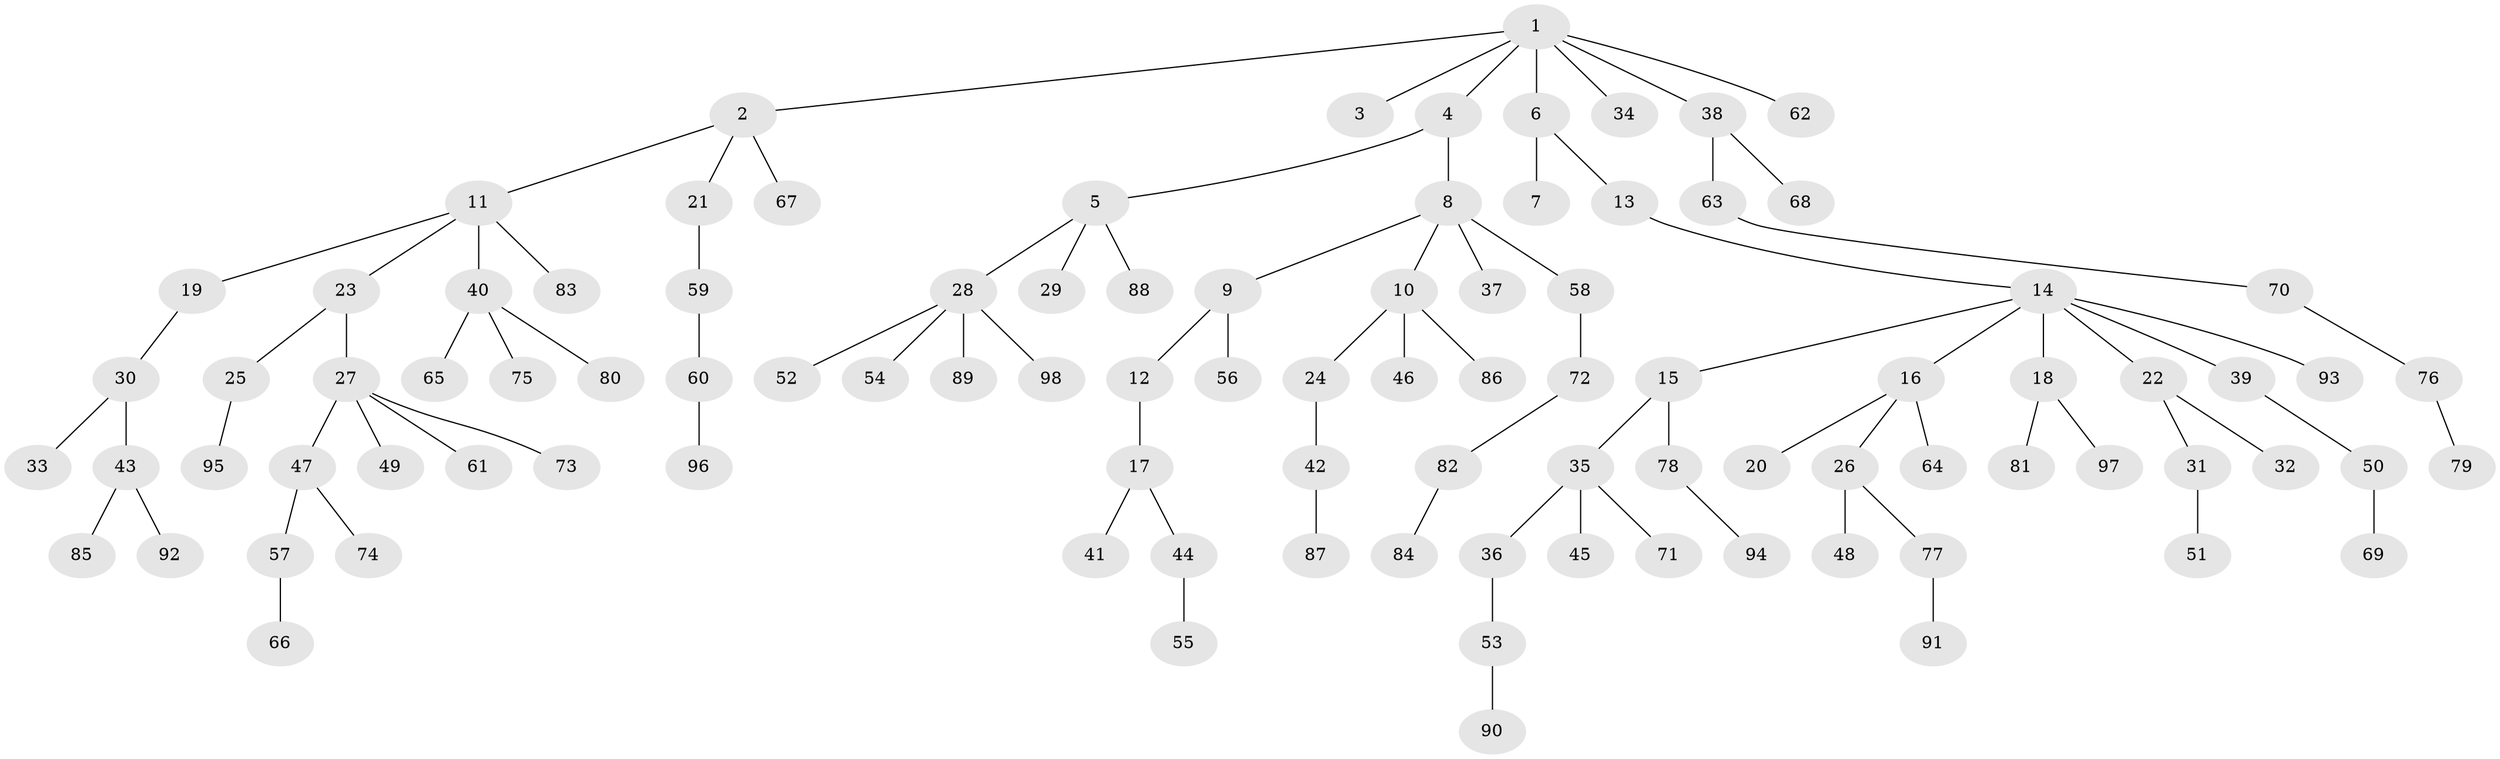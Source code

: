 // Generated by graph-tools (version 1.1) at 2025/50/03/09/25 03:50:23]
// undirected, 98 vertices, 97 edges
graph export_dot {
graph [start="1"]
  node [color=gray90,style=filled];
  1;
  2;
  3;
  4;
  5;
  6;
  7;
  8;
  9;
  10;
  11;
  12;
  13;
  14;
  15;
  16;
  17;
  18;
  19;
  20;
  21;
  22;
  23;
  24;
  25;
  26;
  27;
  28;
  29;
  30;
  31;
  32;
  33;
  34;
  35;
  36;
  37;
  38;
  39;
  40;
  41;
  42;
  43;
  44;
  45;
  46;
  47;
  48;
  49;
  50;
  51;
  52;
  53;
  54;
  55;
  56;
  57;
  58;
  59;
  60;
  61;
  62;
  63;
  64;
  65;
  66;
  67;
  68;
  69;
  70;
  71;
  72;
  73;
  74;
  75;
  76;
  77;
  78;
  79;
  80;
  81;
  82;
  83;
  84;
  85;
  86;
  87;
  88;
  89;
  90;
  91;
  92;
  93;
  94;
  95;
  96;
  97;
  98;
  1 -- 2;
  1 -- 3;
  1 -- 4;
  1 -- 6;
  1 -- 34;
  1 -- 38;
  1 -- 62;
  2 -- 11;
  2 -- 21;
  2 -- 67;
  4 -- 5;
  4 -- 8;
  5 -- 28;
  5 -- 29;
  5 -- 88;
  6 -- 7;
  6 -- 13;
  8 -- 9;
  8 -- 10;
  8 -- 37;
  8 -- 58;
  9 -- 12;
  9 -- 56;
  10 -- 24;
  10 -- 46;
  10 -- 86;
  11 -- 19;
  11 -- 23;
  11 -- 40;
  11 -- 83;
  12 -- 17;
  13 -- 14;
  14 -- 15;
  14 -- 16;
  14 -- 18;
  14 -- 22;
  14 -- 39;
  14 -- 93;
  15 -- 35;
  15 -- 78;
  16 -- 20;
  16 -- 26;
  16 -- 64;
  17 -- 41;
  17 -- 44;
  18 -- 81;
  18 -- 97;
  19 -- 30;
  21 -- 59;
  22 -- 31;
  22 -- 32;
  23 -- 25;
  23 -- 27;
  24 -- 42;
  25 -- 95;
  26 -- 48;
  26 -- 77;
  27 -- 47;
  27 -- 49;
  27 -- 61;
  27 -- 73;
  28 -- 52;
  28 -- 54;
  28 -- 89;
  28 -- 98;
  30 -- 33;
  30 -- 43;
  31 -- 51;
  35 -- 36;
  35 -- 45;
  35 -- 71;
  36 -- 53;
  38 -- 63;
  38 -- 68;
  39 -- 50;
  40 -- 65;
  40 -- 75;
  40 -- 80;
  42 -- 87;
  43 -- 85;
  43 -- 92;
  44 -- 55;
  47 -- 57;
  47 -- 74;
  50 -- 69;
  53 -- 90;
  57 -- 66;
  58 -- 72;
  59 -- 60;
  60 -- 96;
  63 -- 70;
  70 -- 76;
  72 -- 82;
  76 -- 79;
  77 -- 91;
  78 -- 94;
  82 -- 84;
}
